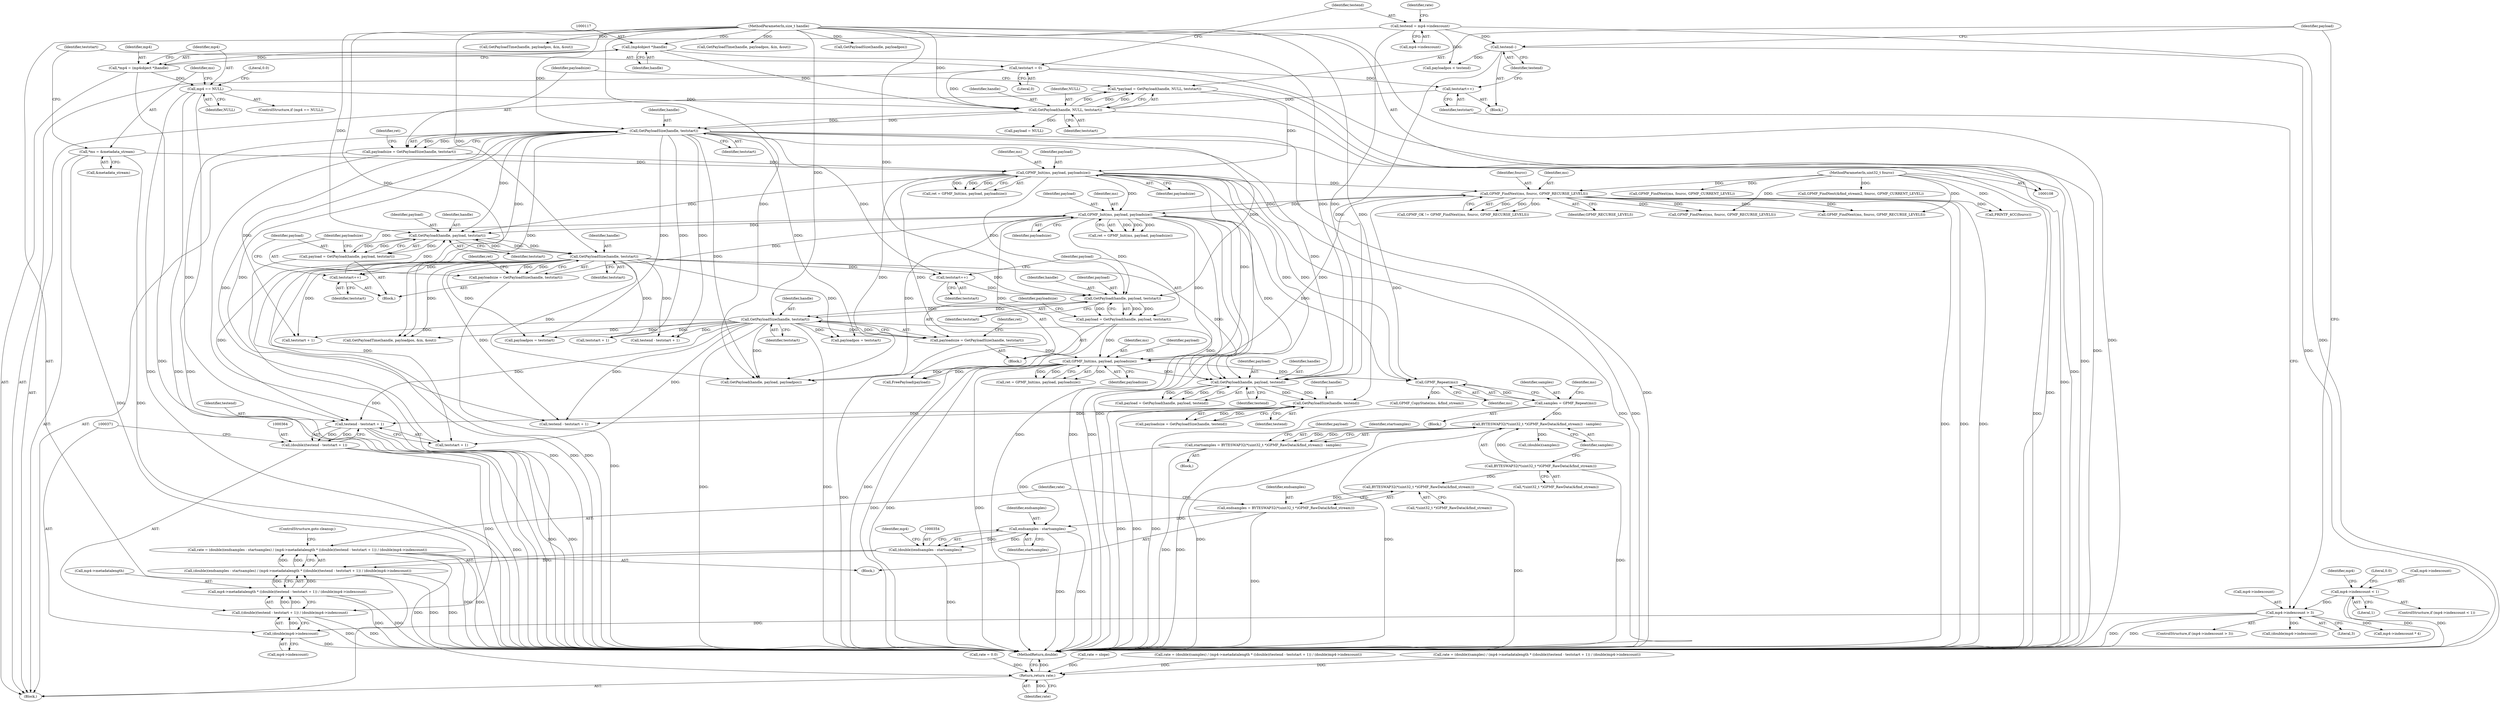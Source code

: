 digraph "1_gpmf-parser_341f12cd5b97ab419e53853ca00176457c9f1681_1@integer" {
"1000350" [label="(Call,rate = (double)(endsamples - startsamples) / (mp4->metadatalength * ((double)(testend - teststart + 1)) / (double)mp4->indexcount))"];
"1000352" [label="(Call,(double)(endsamples - startsamples) / (mp4->metadatalength * ((double)(testend - teststart + 1)) / (double)mp4->indexcount))"];
"1000353" [label="(Call,(double)(endsamples - startsamples))"];
"1000355" [label="(Call,endsamples - startsamples)"];
"1000341" [label="(Call,endsamples = BYTESWAP32(*(uint32_t *)GPMF_RawData(&find_stream)))"];
"1000343" [label="(Call,BYTESWAP32(*(uint32_t *)GPMF_RawData(&find_stream)))"];
"1000290" [label="(Call,BYTESWAP32(*(uint32_t *)GPMF_RawData(&find_stream)))"];
"1000287" [label="(Call,startsamples = BYTESWAP32(*(uint32_t *)GPMF_RawData(&find_stream)) - samples)"];
"1000289" [label="(Call,BYTESWAP32(*(uint32_t *)GPMF_RawData(&find_stream)) - samples)"];
"1000264" [label="(Call,samples = GPMF_Repeat(ms))"];
"1000266" [label="(Call,GPMF_Repeat(ms))"];
"1000254" [label="(Call,GPMF_Init(ms, payload, payloadsize))"];
"1000180" [label="(Call,GPMF_Init(ms, payload, payloadsize))"];
"1000127" [label="(Call,*ms = &metadata_stream)"];
"1000165" [label="(Call,*payload = GetPayload(handle, NULL, teststart))"];
"1000167" [label="(Call,GetPayload(handle, NULL, teststart))"];
"1000116" [label="(Call,(mp4object *)handle)"];
"1000109" [label="(MethodParameterIn,size_t handle)"];
"1000120" [label="(Call,mp4 == NULL)"];
"1000114" [label="(Call,*mp4 = (mp4object *)handle)"];
"1000132" [label="(Call,teststart = 0)"];
"1000160" [label="(Call,teststart++)"];
"1000172" [label="(Call,payloadsize = GetPayloadSize(handle, teststart))"];
"1000174" [label="(Call,GetPayloadSize(handle, teststart))"];
"1000209" [label="(Call,GPMF_FindNext(ms, fourcc, GPMF_RECURSE_LEVELS))"];
"1000232" [label="(Call,GPMF_Init(ms, payload, payloadsize))"];
"1000219" [label="(Call,payload = GetPayload(handle, payload, teststart))"];
"1000221" [label="(Call,GetPayload(handle, payload, teststart))"];
"1000227" [label="(Call,GetPayloadSize(handle, teststart))"];
"1000217" [label="(Call,teststart++)"];
"1000225" [label="(Call,payloadsize = GetPayloadSize(handle, teststart))"];
"1000110" [label="(MethodParameterIn,uint32_t fourcc)"];
"1000241" [label="(Call,payload = GetPayload(handle, payload, teststart))"];
"1000243" [label="(Call,GetPayload(handle, payload, teststart))"];
"1000239" [label="(Call,teststart++)"];
"1000247" [label="(Call,payloadsize = GetPayloadSize(handle, teststart))"];
"1000249" [label="(Call,GetPayloadSize(handle, teststart))"];
"1000358" [label="(Call,mp4->metadatalength * ((double)(testend - teststart + 1)) / (double)mp4->indexcount)"];
"1000362" [label="(Call,((double)(testend - teststart + 1)) / (double)mp4->indexcount)"];
"1000363" [label="(Call,(double)(testend - teststart + 1))"];
"1000365" [label="(Call,testend - teststart + 1)"];
"1000306" [label="(Call,GetPayloadSize(handle, testend))"];
"1000300" [label="(Call,GetPayload(handle, payload, testend))"];
"1000162" [label="(Call,testend--)"];
"1000136" [label="(Call,testend = mp4->indexcount)"];
"1000370" [label="(Call,(double)mp4->indexcount)"];
"1000154" [label="(Call,mp4->indexcount > 3)"];
"1000146" [label="(Call,mp4->indexcount < 1)"];
"1000701" [label="(Return,return rate;)"];
"1000120" [label="(Call,mp4 == NULL)"];
"1000351" [label="(Identifier,rate)"];
"1000227" [label="(Call,GetPayloadSize(handle, teststart))"];
"1000307" [label="(Identifier,handle)"];
"1000365" [label="(Call,testend - teststart + 1)"];
"1000160" [label="(Call,teststart++)"];
"1000162" [label="(Call,testend--)"];
"1000287" [label="(Call,startsamples = BYTESWAP32(*(uint32_t *)GPMF_RawData(&find_stream)) - samples)"];
"1000129" [label="(Call,&metadata_stream)"];
"1000156" [label="(Identifier,mp4)"];
"1000165" [label="(Call,*payload = GetPayload(handle, NULL, teststart))"];
"1000518" [label="(Call,GPMF_FindNext(ms, fourcc, GPMF_CURRENT_LEVEL))"];
"1000353" [label="(Call,(double)(endsamples - startsamples))"];
"1000233" [label="(Identifier,ms)"];
"1000152" [label="(Literal,0.0)"];
"1000254" [label="(Call,GPMF_Init(ms, payload, payloadsize))"];
"1000302" [label="(Identifier,payload)"];
"1000532" [label="(Call,GetPayloadTime(handle, payloadpos, &in, &out))"];
"1000355" [label="(Call,endsamples - startsamples)"];
"1000269" [label="(Call,GPMF_CopyState(ms, &find_stream))"];
"1000300" [label="(Call,GetPayload(handle, payload, testend))"];
"1000243" [label="(Call,GetPayload(handle, payload, teststart))"];
"1000212" [label="(Identifier,GPMF_RECURSE_LEVELS)"];
"1000210" [label="(Identifier,ms)"];
"1000223" [label="(Identifier,payload)"];
"1000218" [label="(Identifier,teststart)"];
"1000356" [label="(Identifier,endsamples)"];
"1000431" [label="(Call,mp4->indexcount * 4)"];
"1000159" [label="(Block,)"];
"1000242" [label="(Identifier,payload)"];
"1000262" [label="(Block,)"];
"1000255" [label="(Identifier,ms)"];
"1000297" [label="(Identifier,samples)"];
"1000454" [label="(Call,payloadpos < testend)"];
"1000221" [label="(Call,GetPayload(handle, payload, teststart))"];
"1000341" [label="(Call,endsamples = BYTESWAP32(*(uint32_t *)GPMF_RawData(&find_stream)))"];
"1000267" [label="(Identifier,ms)"];
"1000183" [label="(Identifier,payloadsize)"];
"1000301" [label="(Identifier,handle)"];
"1000352" [label="(Call,(double)(endsamples - startsamples) / (mp4->metadatalength * ((double)(testend - teststart + 1)) / (double)mp4->indexcount))"];
"1000138" [label="(Call,mp4->indexcount)"];
"1000225" [label="(Call,payloadsize = GetPayloadSize(handle, teststart))"];
"1000471" [label="(Call,GetPayloadSize(handle, payloadpos))"];
"1000154" [label="(Call,mp4->indexcount > 3)"];
"1000172" [label="(Call,payloadsize = GetPayloadSize(handle, teststart))"];
"1000244" [label="(Identifier,handle)"];
"1000251" [label="(Identifier,teststart)"];
"1000168" [label="(Identifier,handle)"];
"1000181" [label="(Identifier,ms)"];
"1000217" [label="(Call,teststart++)"];
"1000174" [label="(Call,GetPayloadSize(handle, teststart))"];
"1000248" [label="(Identifier,payloadsize)"];
"1000137" [label="(Identifier,testend)"];
"1000234" [label="(Identifier,payload)"];
"1000288" [label="(Identifier,startsamples)"];
"1000124" [label="(Literal,0.0)"];
"1000372" [label="(Call,mp4->indexcount)"];
"1000176" [label="(Identifier,teststart)"];
"1000362" [label="(Call,((double)(testend - teststart + 1)) / (double)mp4->indexcount)"];
"1000147" [label="(Call,mp4->indexcount)"];
"1000146" [label="(Call,mp4->indexcount < 1)"];
"1000375" [label="(ControlStructure,goto cleanup;)"];
"1000213" [label="(Block,)"];
"1000323" [label="(Call,GPMF_FindNext(ms, fourcc, GPMF_RECURSE_LEVELS))"];
"1000306" [label="(Call,GetPayloadSize(handle, testend))"];
"1000122" [label="(Identifier,NULL)"];
"1000666" [label="(Call,rate = (double)(samples) / (mp4->metadatalength * ((double)(testend - teststart + 1)) / (double)mp4->indexcount))"];
"1000224" [label="(Identifier,teststart)"];
"1000696" [label="(Call,FreePayload(payload))"];
"1000127" [label="(Call,*ms = &metadata_stream)"];
"1000241" [label="(Call,payload = GetPayload(handle, payload, teststart))"];
"1000175" [label="(Identifier,handle)"];
"1000178" [label="(Call,ret = GPMF_Init(ms, payload, payloadsize))"];
"1000342" [label="(Identifier,endsamples)"];
"1000304" [label="(Call,payloadsize = GetPayloadSize(handle, testend))"];
"1000266" [label="(Call,GPMF_Repeat(ms))"];
"1000270" [label="(Identifier,ms)"];
"1000228" [label="(Identifier,handle)"];
"1000170" [label="(Identifier,teststart)"];
"1000161" [label="(Identifier,teststart)"];
"1000367" [label="(Call,teststart + 1)"];
"1000360" [label="(Identifier,mp4)"];
"1000115" [label="(Identifier,mp4)"];
"1000143" [label="(Identifier,rate)"];
"1000286" [label="(Block,)"];
"1000166" [label="(Identifier,payload)"];
"1000359" [label="(Call,mp4->metadatalength)"];
"1000128" [label="(Identifier,ms)"];
"1000173" [label="(Identifier,payloadsize)"];
"1000222" [label="(Identifier,handle)"];
"1000299" [label="(Identifier,payload)"];
"1000376" [label="(Call,rate = (double)(samples) / (mp4->metadatalength * ((double)(testend - teststart + 1)) / (double)mp4->indexcount))"];
"1000357" [label="(Identifier,startsamples)"];
"1000134" [label="(Literal,0)"];
"1000169" [label="(Identifier,NULL)"];
"1000240" [label="(Identifier,teststart)"];
"1000235" [label="(Identifier,payloadsize)"];
"1000290" [label="(Call,BYTESWAP32(*(uint32_t *)GPMF_RawData(&find_stream)))"];
"1000488" [label="(Call,GPMF_FindNext(ms, fourcc, GPMF_RECURSE_LEVELS))"];
"1000150" [label="(Literal,1)"];
"1000109" [label="(MethodParameterIn,size_t handle)"];
"1000389" [label="(Call,testend - teststart + 1)"];
"1000265" [label="(Identifier,samples)"];
"1000252" [label="(Call,ret = GPMF_Init(ms, payload, payloadsize))"];
"1000289" [label="(Call,BYTESWAP32(*(uint32_t *)GPMF_RawData(&find_stream)) - samples)"];
"1000153" [label="(ControlStructure,if (mp4->indexcount > 3))"];
"1000303" [label="(Identifier,testend)"];
"1000394" [label="(Call,(double)mp4->indexcount)"];
"1000219" [label="(Call,payload = GetPayload(handle, payload, teststart))"];
"1000451" [label="(Call,payloadpos = teststart)"];
"1000370" [label="(Call,(double)mp4->indexcount)"];
"1000698" [label="(Call,payload = NULL)"];
"1000229" [label="(Identifier,teststart)"];
"1000340" [label="(Block,)"];
"1000231" [label="(Identifier,ret)"];
"1000112" [label="(Block,)"];
"1000182" [label="(Identifier,payload)"];
"1000257" [label="(Identifier,payloadsize)"];
"1000343" [label="(Call,BYTESWAP32(*(uint32_t *)GPMF_RawData(&find_stream)))"];
"1000245" [label="(Identifier,payload)"];
"1000391" [label="(Call,teststart + 1)"];
"1000249" [label="(Call,GetPayloadSize(handle, teststart))"];
"1000132" [label="(Call,teststart = 0)"];
"1000363" [label="(Call,(double)(testend - teststart + 1))"];
"1000179" [label="(Identifier,ret)"];
"1000702" [label="(Identifier,rate)"];
"1000298" [label="(Call,payload = GetPayload(handle, payload, testend))"];
"1000256" [label="(Identifier,payload)"];
"1000703" [label="(MethodReturn,double)"];
"1000209" [label="(Call,GPMF_FindNext(ms, fourcc, GPMF_RECURSE_LEVELS))"];
"1000226" [label="(Identifier,payloadsize)"];
"1000246" [label="(Identifier,teststart)"];
"1000145" [label="(ControlStructure,if (mp4->indexcount < 1))"];
"1000142" [label="(Call,rate = 0.0)"];
"1000207" [label="(Call,GPMF_OK != GPMF_FindNext(ms, fourcc, GPMF_RECURSE_LEVELS))"];
"1000465" [label="(Call,GetPayload(handle, payload, payloadpos))"];
"1000238" [label="(Block,)"];
"1000250" [label="(Identifier,handle)"];
"1000308" [label="(Identifier,testend)"];
"1000121" [label="(Identifier,mp4)"];
"1000591" [label="(Call,payloadpos = teststart)"];
"1000681" [label="(Call,teststart + 1)"];
"1000211" [label="(Identifier,fourcc)"];
"1000253" [label="(Identifier,ret)"];
"1000167" [label="(Call,GetPayload(handle, NULL, teststart))"];
"1000291" [label="(Call,*(uint32_t *)GPMF_RawData(&find_stream))"];
"1000602" [label="(Call,GetPayloadTime(handle, payloadpos, &in, &out))"];
"1000567" [label="(Call,GetPayloadTime(handle, payloadpos, &in, &out))"];
"1000180" [label="(Call,GPMF_Init(ms, payload, payloadsize))"];
"1000232" [label="(Call,GPMF_Init(ms, payload, payloadsize))"];
"1000118" [label="(Identifier,handle)"];
"1000119" [label="(ControlStructure,if (mp4 == NULL))"];
"1000114" [label="(Call,*mp4 = (mp4object *)handle)"];
"1000358" [label="(Call,mp4->metadatalength * ((double)(testend - teststart + 1)) / (double)mp4->indexcount)"];
"1000264" [label="(Call,samples = GPMF_Repeat(ms))"];
"1000163" [label="(Identifier,testend)"];
"1000136" [label="(Call,testend = mp4->indexcount)"];
"1000350" [label="(Call,rate = (double)(endsamples - startsamples) / (mp4->metadatalength * ((double)(testend - teststart + 1)) / (double)mp4->indexcount))"];
"1000661" [label="(Call,rate = slope)"];
"1000379" [label="(Call,(double)(samples))"];
"1000247" [label="(Call,payloadsize = GetPayloadSize(handle, teststart))"];
"1000116" [label="(Call,(mp4object *)handle)"];
"1000133" [label="(Identifier,teststart)"];
"1000158" [label="(Literal,3)"];
"1000220" [label="(Identifier,payload)"];
"1000155" [label="(Call,mp4->indexcount)"];
"1000501" [label="(Call,GPMF_FindNext(&find_stream2, fourcc, GPMF_CURRENT_LEVEL))"];
"1000701" [label="(Return,return rate;)"];
"1000344" [label="(Call,*(uint32_t *)GPMF_RawData(&find_stream))"];
"1000679" [label="(Call,testend - teststart + 1)"];
"1000230" [label="(Call,ret = GPMF_Init(ms, payload, payloadsize))"];
"1000366" [label="(Identifier,testend)"];
"1000239" [label="(Call,teststart++)"];
"1000653" [label="(Call,PRINTF_4CC(fourcc))"];
"1000110" [label="(MethodParameterIn,uint32_t fourcc)"];
"1000350" -> "1000340"  [label="AST: "];
"1000350" -> "1000352"  [label="CFG: "];
"1000351" -> "1000350"  [label="AST: "];
"1000352" -> "1000350"  [label="AST: "];
"1000375" -> "1000350"  [label="CFG: "];
"1000350" -> "1000703"  [label="DDG: "];
"1000350" -> "1000703"  [label="DDG: "];
"1000352" -> "1000350"  [label="DDG: "];
"1000352" -> "1000350"  [label="DDG: "];
"1000350" -> "1000701"  [label="DDG: "];
"1000352" -> "1000358"  [label="CFG: "];
"1000353" -> "1000352"  [label="AST: "];
"1000358" -> "1000352"  [label="AST: "];
"1000352" -> "1000703"  [label="DDG: "];
"1000352" -> "1000703"  [label="DDG: "];
"1000353" -> "1000352"  [label="DDG: "];
"1000358" -> "1000352"  [label="DDG: "];
"1000358" -> "1000352"  [label="DDG: "];
"1000353" -> "1000355"  [label="CFG: "];
"1000354" -> "1000353"  [label="AST: "];
"1000355" -> "1000353"  [label="AST: "];
"1000360" -> "1000353"  [label="CFG: "];
"1000353" -> "1000703"  [label="DDG: "];
"1000355" -> "1000353"  [label="DDG: "];
"1000355" -> "1000353"  [label="DDG: "];
"1000355" -> "1000357"  [label="CFG: "];
"1000356" -> "1000355"  [label="AST: "];
"1000357" -> "1000355"  [label="AST: "];
"1000355" -> "1000703"  [label="DDG: "];
"1000355" -> "1000703"  [label="DDG: "];
"1000341" -> "1000355"  [label="DDG: "];
"1000287" -> "1000355"  [label="DDG: "];
"1000341" -> "1000340"  [label="AST: "];
"1000341" -> "1000343"  [label="CFG: "];
"1000342" -> "1000341"  [label="AST: "];
"1000343" -> "1000341"  [label="AST: "];
"1000351" -> "1000341"  [label="CFG: "];
"1000341" -> "1000703"  [label="DDG: "];
"1000343" -> "1000341"  [label="DDG: "];
"1000343" -> "1000344"  [label="CFG: "];
"1000344" -> "1000343"  [label="AST: "];
"1000343" -> "1000703"  [label="DDG: "];
"1000290" -> "1000343"  [label="DDG: "];
"1000290" -> "1000289"  [label="AST: "];
"1000290" -> "1000291"  [label="CFG: "];
"1000291" -> "1000290"  [label="AST: "];
"1000297" -> "1000290"  [label="CFG: "];
"1000290" -> "1000703"  [label="DDG: "];
"1000290" -> "1000289"  [label="DDG: "];
"1000287" -> "1000286"  [label="AST: "];
"1000287" -> "1000289"  [label="CFG: "];
"1000288" -> "1000287"  [label="AST: "];
"1000289" -> "1000287"  [label="AST: "];
"1000299" -> "1000287"  [label="CFG: "];
"1000287" -> "1000703"  [label="DDG: "];
"1000287" -> "1000703"  [label="DDG: "];
"1000289" -> "1000287"  [label="DDG: "];
"1000289" -> "1000287"  [label="DDG: "];
"1000289" -> "1000297"  [label="CFG: "];
"1000297" -> "1000289"  [label="AST: "];
"1000289" -> "1000703"  [label="DDG: "];
"1000289" -> "1000703"  [label="DDG: "];
"1000264" -> "1000289"  [label="DDG: "];
"1000289" -> "1000379"  [label="DDG: "];
"1000264" -> "1000262"  [label="AST: "];
"1000264" -> "1000266"  [label="CFG: "];
"1000265" -> "1000264"  [label="AST: "];
"1000266" -> "1000264"  [label="AST: "];
"1000270" -> "1000264"  [label="CFG: "];
"1000264" -> "1000703"  [label="DDG: "];
"1000266" -> "1000264"  [label="DDG: "];
"1000266" -> "1000267"  [label="CFG: "];
"1000267" -> "1000266"  [label="AST: "];
"1000254" -> "1000266"  [label="DDG: "];
"1000180" -> "1000266"  [label="DDG: "];
"1000209" -> "1000266"  [label="DDG: "];
"1000232" -> "1000266"  [label="DDG: "];
"1000266" -> "1000269"  [label="DDG: "];
"1000254" -> "1000252"  [label="AST: "];
"1000254" -> "1000257"  [label="CFG: "];
"1000255" -> "1000254"  [label="AST: "];
"1000256" -> "1000254"  [label="AST: "];
"1000257" -> "1000254"  [label="AST: "];
"1000252" -> "1000254"  [label="CFG: "];
"1000254" -> "1000703"  [label="DDG: "];
"1000254" -> "1000703"  [label="DDG: "];
"1000254" -> "1000703"  [label="DDG: "];
"1000254" -> "1000252"  [label="DDG: "];
"1000254" -> "1000252"  [label="DDG: "];
"1000254" -> "1000252"  [label="DDG: "];
"1000180" -> "1000254"  [label="DDG: "];
"1000209" -> "1000254"  [label="DDG: "];
"1000232" -> "1000254"  [label="DDG: "];
"1000241" -> "1000254"  [label="DDG: "];
"1000247" -> "1000254"  [label="DDG: "];
"1000254" -> "1000300"  [label="DDG: "];
"1000254" -> "1000465"  [label="DDG: "];
"1000254" -> "1000696"  [label="DDG: "];
"1000180" -> "1000178"  [label="AST: "];
"1000180" -> "1000183"  [label="CFG: "];
"1000181" -> "1000180"  [label="AST: "];
"1000182" -> "1000180"  [label="AST: "];
"1000183" -> "1000180"  [label="AST: "];
"1000178" -> "1000180"  [label="CFG: "];
"1000180" -> "1000703"  [label="DDG: "];
"1000180" -> "1000703"  [label="DDG: "];
"1000180" -> "1000703"  [label="DDG: "];
"1000180" -> "1000178"  [label="DDG: "];
"1000180" -> "1000178"  [label="DDG: "];
"1000180" -> "1000178"  [label="DDG: "];
"1000127" -> "1000180"  [label="DDG: "];
"1000165" -> "1000180"  [label="DDG: "];
"1000172" -> "1000180"  [label="DDG: "];
"1000180" -> "1000209"  [label="DDG: "];
"1000180" -> "1000221"  [label="DDG: "];
"1000180" -> "1000232"  [label="DDG: "];
"1000180" -> "1000243"  [label="DDG: "];
"1000180" -> "1000300"  [label="DDG: "];
"1000180" -> "1000465"  [label="DDG: "];
"1000180" -> "1000696"  [label="DDG: "];
"1000127" -> "1000112"  [label="AST: "];
"1000127" -> "1000129"  [label="CFG: "];
"1000128" -> "1000127"  [label="AST: "];
"1000129" -> "1000127"  [label="AST: "];
"1000133" -> "1000127"  [label="CFG: "];
"1000127" -> "1000703"  [label="DDG: "];
"1000127" -> "1000703"  [label="DDG: "];
"1000165" -> "1000112"  [label="AST: "];
"1000165" -> "1000167"  [label="CFG: "];
"1000166" -> "1000165"  [label="AST: "];
"1000167" -> "1000165"  [label="AST: "];
"1000173" -> "1000165"  [label="CFG: "];
"1000165" -> "1000703"  [label="DDG: "];
"1000167" -> "1000165"  [label="DDG: "];
"1000167" -> "1000165"  [label="DDG: "];
"1000167" -> "1000165"  [label="DDG: "];
"1000167" -> "1000170"  [label="CFG: "];
"1000168" -> "1000167"  [label="AST: "];
"1000169" -> "1000167"  [label="AST: "];
"1000170" -> "1000167"  [label="AST: "];
"1000167" -> "1000703"  [label="DDG: "];
"1000116" -> "1000167"  [label="DDG: "];
"1000109" -> "1000167"  [label="DDG: "];
"1000120" -> "1000167"  [label="DDG: "];
"1000132" -> "1000167"  [label="DDG: "];
"1000160" -> "1000167"  [label="DDG: "];
"1000167" -> "1000174"  [label="DDG: "];
"1000167" -> "1000174"  [label="DDG: "];
"1000167" -> "1000698"  [label="DDG: "];
"1000116" -> "1000114"  [label="AST: "];
"1000116" -> "1000118"  [label="CFG: "];
"1000117" -> "1000116"  [label="AST: "];
"1000118" -> "1000116"  [label="AST: "];
"1000114" -> "1000116"  [label="CFG: "];
"1000116" -> "1000703"  [label="DDG: "];
"1000116" -> "1000114"  [label="DDG: "];
"1000109" -> "1000116"  [label="DDG: "];
"1000109" -> "1000108"  [label="AST: "];
"1000109" -> "1000703"  [label="DDG: "];
"1000109" -> "1000174"  [label="DDG: "];
"1000109" -> "1000221"  [label="DDG: "];
"1000109" -> "1000227"  [label="DDG: "];
"1000109" -> "1000243"  [label="DDG: "];
"1000109" -> "1000249"  [label="DDG: "];
"1000109" -> "1000300"  [label="DDG: "];
"1000109" -> "1000306"  [label="DDG: "];
"1000109" -> "1000465"  [label="DDG: "];
"1000109" -> "1000471"  [label="DDG: "];
"1000109" -> "1000532"  [label="DDG: "];
"1000109" -> "1000567"  [label="DDG: "];
"1000109" -> "1000602"  [label="DDG: "];
"1000120" -> "1000119"  [label="AST: "];
"1000120" -> "1000122"  [label="CFG: "];
"1000121" -> "1000120"  [label="AST: "];
"1000122" -> "1000120"  [label="AST: "];
"1000124" -> "1000120"  [label="CFG: "];
"1000128" -> "1000120"  [label="CFG: "];
"1000120" -> "1000703"  [label="DDG: "];
"1000120" -> "1000703"  [label="DDG: "];
"1000120" -> "1000703"  [label="DDG: "];
"1000114" -> "1000120"  [label="DDG: "];
"1000114" -> "1000112"  [label="AST: "];
"1000115" -> "1000114"  [label="AST: "];
"1000121" -> "1000114"  [label="CFG: "];
"1000114" -> "1000703"  [label="DDG: "];
"1000132" -> "1000112"  [label="AST: "];
"1000132" -> "1000134"  [label="CFG: "];
"1000133" -> "1000132"  [label="AST: "];
"1000134" -> "1000132"  [label="AST: "];
"1000137" -> "1000132"  [label="CFG: "];
"1000132" -> "1000703"  [label="DDG: "];
"1000132" -> "1000160"  [label="DDG: "];
"1000160" -> "1000159"  [label="AST: "];
"1000160" -> "1000161"  [label="CFG: "];
"1000161" -> "1000160"  [label="AST: "];
"1000163" -> "1000160"  [label="CFG: "];
"1000172" -> "1000112"  [label="AST: "];
"1000172" -> "1000174"  [label="CFG: "];
"1000173" -> "1000172"  [label="AST: "];
"1000174" -> "1000172"  [label="AST: "];
"1000179" -> "1000172"  [label="CFG: "];
"1000172" -> "1000703"  [label="DDG: "];
"1000174" -> "1000172"  [label="DDG: "];
"1000174" -> "1000172"  [label="DDG: "];
"1000174" -> "1000176"  [label="CFG: "];
"1000175" -> "1000174"  [label="AST: "];
"1000176" -> "1000174"  [label="AST: "];
"1000174" -> "1000703"  [label="DDG: "];
"1000174" -> "1000703"  [label="DDG: "];
"1000174" -> "1000217"  [label="DDG: "];
"1000174" -> "1000221"  [label="DDG: "];
"1000174" -> "1000239"  [label="DDG: "];
"1000174" -> "1000243"  [label="DDG: "];
"1000174" -> "1000300"  [label="DDG: "];
"1000174" -> "1000365"  [label="DDG: "];
"1000174" -> "1000367"  [label="DDG: "];
"1000174" -> "1000389"  [label="DDG: "];
"1000174" -> "1000391"  [label="DDG: "];
"1000174" -> "1000451"  [label="DDG: "];
"1000174" -> "1000465"  [label="DDG: "];
"1000174" -> "1000591"  [label="DDG: "];
"1000174" -> "1000602"  [label="DDG: "];
"1000174" -> "1000679"  [label="DDG: "];
"1000174" -> "1000681"  [label="DDG: "];
"1000209" -> "1000207"  [label="AST: "];
"1000209" -> "1000212"  [label="CFG: "];
"1000210" -> "1000209"  [label="AST: "];
"1000211" -> "1000209"  [label="AST: "];
"1000212" -> "1000209"  [label="AST: "];
"1000207" -> "1000209"  [label="CFG: "];
"1000209" -> "1000703"  [label="DDG: "];
"1000209" -> "1000703"  [label="DDG: "];
"1000209" -> "1000703"  [label="DDG: "];
"1000209" -> "1000207"  [label="DDG: "];
"1000209" -> "1000207"  [label="DDG: "];
"1000209" -> "1000207"  [label="DDG: "];
"1000232" -> "1000209"  [label="DDG: "];
"1000110" -> "1000209"  [label="DDG: "];
"1000209" -> "1000232"  [label="DDG: "];
"1000209" -> "1000323"  [label="DDG: "];
"1000209" -> "1000323"  [label="DDG: "];
"1000209" -> "1000488"  [label="DDG: "];
"1000209" -> "1000488"  [label="DDG: "];
"1000209" -> "1000653"  [label="DDG: "];
"1000232" -> "1000230"  [label="AST: "];
"1000232" -> "1000235"  [label="CFG: "];
"1000233" -> "1000232"  [label="AST: "];
"1000234" -> "1000232"  [label="AST: "];
"1000235" -> "1000232"  [label="AST: "];
"1000230" -> "1000232"  [label="CFG: "];
"1000232" -> "1000703"  [label="DDG: "];
"1000232" -> "1000703"  [label="DDG: "];
"1000232" -> "1000703"  [label="DDG: "];
"1000232" -> "1000221"  [label="DDG: "];
"1000232" -> "1000230"  [label="DDG: "];
"1000232" -> "1000230"  [label="DDG: "];
"1000232" -> "1000230"  [label="DDG: "];
"1000219" -> "1000232"  [label="DDG: "];
"1000225" -> "1000232"  [label="DDG: "];
"1000232" -> "1000243"  [label="DDG: "];
"1000232" -> "1000300"  [label="DDG: "];
"1000232" -> "1000465"  [label="DDG: "];
"1000232" -> "1000696"  [label="DDG: "];
"1000219" -> "1000213"  [label="AST: "];
"1000219" -> "1000221"  [label="CFG: "];
"1000220" -> "1000219"  [label="AST: "];
"1000221" -> "1000219"  [label="AST: "];
"1000226" -> "1000219"  [label="CFG: "];
"1000219" -> "1000703"  [label="DDG: "];
"1000221" -> "1000219"  [label="DDG: "];
"1000221" -> "1000219"  [label="DDG: "];
"1000221" -> "1000219"  [label="DDG: "];
"1000221" -> "1000224"  [label="CFG: "];
"1000222" -> "1000221"  [label="AST: "];
"1000223" -> "1000221"  [label="AST: "];
"1000224" -> "1000221"  [label="AST: "];
"1000227" -> "1000221"  [label="DDG: "];
"1000217" -> "1000221"  [label="DDG: "];
"1000221" -> "1000227"  [label="DDG: "];
"1000221" -> "1000227"  [label="DDG: "];
"1000227" -> "1000225"  [label="AST: "];
"1000227" -> "1000229"  [label="CFG: "];
"1000228" -> "1000227"  [label="AST: "];
"1000229" -> "1000227"  [label="AST: "];
"1000225" -> "1000227"  [label="CFG: "];
"1000227" -> "1000703"  [label="DDG: "];
"1000227" -> "1000703"  [label="DDG: "];
"1000227" -> "1000217"  [label="DDG: "];
"1000227" -> "1000225"  [label="DDG: "];
"1000227" -> "1000225"  [label="DDG: "];
"1000227" -> "1000239"  [label="DDG: "];
"1000227" -> "1000243"  [label="DDG: "];
"1000227" -> "1000300"  [label="DDG: "];
"1000227" -> "1000365"  [label="DDG: "];
"1000227" -> "1000367"  [label="DDG: "];
"1000227" -> "1000389"  [label="DDG: "];
"1000227" -> "1000391"  [label="DDG: "];
"1000227" -> "1000451"  [label="DDG: "];
"1000227" -> "1000465"  [label="DDG: "];
"1000227" -> "1000591"  [label="DDG: "];
"1000227" -> "1000602"  [label="DDG: "];
"1000227" -> "1000679"  [label="DDG: "];
"1000227" -> "1000681"  [label="DDG: "];
"1000217" -> "1000213"  [label="AST: "];
"1000217" -> "1000218"  [label="CFG: "];
"1000218" -> "1000217"  [label="AST: "];
"1000220" -> "1000217"  [label="CFG: "];
"1000225" -> "1000213"  [label="AST: "];
"1000226" -> "1000225"  [label="AST: "];
"1000231" -> "1000225"  [label="CFG: "];
"1000225" -> "1000703"  [label="DDG: "];
"1000110" -> "1000108"  [label="AST: "];
"1000110" -> "1000703"  [label="DDG: "];
"1000110" -> "1000323"  [label="DDG: "];
"1000110" -> "1000488"  [label="DDG: "];
"1000110" -> "1000501"  [label="DDG: "];
"1000110" -> "1000518"  [label="DDG: "];
"1000110" -> "1000653"  [label="DDG: "];
"1000241" -> "1000238"  [label="AST: "];
"1000241" -> "1000243"  [label="CFG: "];
"1000242" -> "1000241"  [label="AST: "];
"1000243" -> "1000241"  [label="AST: "];
"1000248" -> "1000241"  [label="CFG: "];
"1000241" -> "1000703"  [label="DDG: "];
"1000243" -> "1000241"  [label="DDG: "];
"1000243" -> "1000241"  [label="DDG: "];
"1000243" -> "1000241"  [label="DDG: "];
"1000243" -> "1000246"  [label="CFG: "];
"1000244" -> "1000243"  [label="AST: "];
"1000245" -> "1000243"  [label="AST: "];
"1000246" -> "1000243"  [label="AST: "];
"1000239" -> "1000243"  [label="DDG: "];
"1000243" -> "1000249"  [label="DDG: "];
"1000243" -> "1000249"  [label="DDG: "];
"1000239" -> "1000238"  [label="AST: "];
"1000239" -> "1000240"  [label="CFG: "];
"1000240" -> "1000239"  [label="AST: "];
"1000242" -> "1000239"  [label="CFG: "];
"1000247" -> "1000238"  [label="AST: "];
"1000247" -> "1000249"  [label="CFG: "];
"1000248" -> "1000247"  [label="AST: "];
"1000249" -> "1000247"  [label="AST: "];
"1000253" -> "1000247"  [label="CFG: "];
"1000247" -> "1000703"  [label="DDG: "];
"1000249" -> "1000247"  [label="DDG: "];
"1000249" -> "1000247"  [label="DDG: "];
"1000249" -> "1000251"  [label="CFG: "];
"1000250" -> "1000249"  [label="AST: "];
"1000251" -> "1000249"  [label="AST: "];
"1000249" -> "1000703"  [label="DDG: "];
"1000249" -> "1000703"  [label="DDG: "];
"1000249" -> "1000300"  [label="DDG: "];
"1000249" -> "1000365"  [label="DDG: "];
"1000249" -> "1000367"  [label="DDG: "];
"1000249" -> "1000389"  [label="DDG: "];
"1000249" -> "1000391"  [label="DDG: "];
"1000249" -> "1000451"  [label="DDG: "];
"1000249" -> "1000465"  [label="DDG: "];
"1000249" -> "1000591"  [label="DDG: "];
"1000249" -> "1000602"  [label="DDG: "];
"1000249" -> "1000679"  [label="DDG: "];
"1000249" -> "1000681"  [label="DDG: "];
"1000358" -> "1000362"  [label="CFG: "];
"1000359" -> "1000358"  [label="AST: "];
"1000362" -> "1000358"  [label="AST: "];
"1000358" -> "1000703"  [label="DDG: "];
"1000358" -> "1000703"  [label="DDG: "];
"1000362" -> "1000358"  [label="DDG: "];
"1000362" -> "1000358"  [label="DDG: "];
"1000362" -> "1000370"  [label="CFG: "];
"1000363" -> "1000362"  [label="AST: "];
"1000370" -> "1000362"  [label="AST: "];
"1000362" -> "1000703"  [label="DDG: "];
"1000362" -> "1000703"  [label="DDG: "];
"1000363" -> "1000362"  [label="DDG: "];
"1000370" -> "1000362"  [label="DDG: "];
"1000363" -> "1000365"  [label="CFG: "];
"1000364" -> "1000363"  [label="AST: "];
"1000365" -> "1000363"  [label="AST: "];
"1000371" -> "1000363"  [label="CFG: "];
"1000363" -> "1000703"  [label="DDG: "];
"1000365" -> "1000363"  [label="DDG: "];
"1000365" -> "1000363"  [label="DDG: "];
"1000365" -> "1000367"  [label="CFG: "];
"1000366" -> "1000365"  [label="AST: "];
"1000367" -> "1000365"  [label="AST: "];
"1000365" -> "1000703"  [label="DDG: "];
"1000365" -> "1000703"  [label="DDG: "];
"1000306" -> "1000365"  [label="DDG: "];
"1000306" -> "1000304"  [label="AST: "];
"1000306" -> "1000308"  [label="CFG: "];
"1000307" -> "1000306"  [label="AST: "];
"1000308" -> "1000306"  [label="AST: "];
"1000304" -> "1000306"  [label="CFG: "];
"1000306" -> "1000703"  [label="DDG: "];
"1000306" -> "1000703"  [label="DDG: "];
"1000306" -> "1000304"  [label="DDG: "];
"1000306" -> "1000304"  [label="DDG: "];
"1000300" -> "1000306"  [label="DDG: "];
"1000300" -> "1000306"  [label="DDG: "];
"1000306" -> "1000389"  [label="DDG: "];
"1000300" -> "1000298"  [label="AST: "];
"1000300" -> "1000303"  [label="CFG: "];
"1000301" -> "1000300"  [label="AST: "];
"1000302" -> "1000300"  [label="AST: "];
"1000303" -> "1000300"  [label="AST: "];
"1000298" -> "1000300"  [label="CFG: "];
"1000300" -> "1000298"  [label="DDG: "];
"1000300" -> "1000298"  [label="DDG: "];
"1000300" -> "1000298"  [label="DDG: "];
"1000162" -> "1000300"  [label="DDG: "];
"1000136" -> "1000300"  [label="DDG: "];
"1000162" -> "1000159"  [label="AST: "];
"1000162" -> "1000163"  [label="CFG: "];
"1000163" -> "1000162"  [label="AST: "];
"1000166" -> "1000162"  [label="CFG: "];
"1000162" -> "1000703"  [label="DDG: "];
"1000136" -> "1000162"  [label="DDG: "];
"1000162" -> "1000454"  [label="DDG: "];
"1000136" -> "1000112"  [label="AST: "];
"1000136" -> "1000138"  [label="CFG: "];
"1000137" -> "1000136"  [label="AST: "];
"1000138" -> "1000136"  [label="AST: "];
"1000143" -> "1000136"  [label="CFG: "];
"1000136" -> "1000703"  [label="DDG: "];
"1000136" -> "1000454"  [label="DDG: "];
"1000370" -> "1000372"  [label="CFG: "];
"1000371" -> "1000370"  [label="AST: "];
"1000372" -> "1000370"  [label="AST: "];
"1000370" -> "1000703"  [label="DDG: "];
"1000154" -> "1000370"  [label="DDG: "];
"1000154" -> "1000153"  [label="AST: "];
"1000154" -> "1000158"  [label="CFG: "];
"1000155" -> "1000154"  [label="AST: "];
"1000158" -> "1000154"  [label="AST: "];
"1000161" -> "1000154"  [label="CFG: "];
"1000166" -> "1000154"  [label="CFG: "];
"1000154" -> "1000703"  [label="DDG: "];
"1000154" -> "1000703"  [label="DDG: "];
"1000146" -> "1000154"  [label="DDG: "];
"1000154" -> "1000394"  [label="DDG: "];
"1000154" -> "1000431"  [label="DDG: "];
"1000146" -> "1000145"  [label="AST: "];
"1000146" -> "1000150"  [label="CFG: "];
"1000147" -> "1000146"  [label="AST: "];
"1000150" -> "1000146"  [label="AST: "];
"1000152" -> "1000146"  [label="CFG: "];
"1000156" -> "1000146"  [label="CFG: "];
"1000146" -> "1000703"  [label="DDG: "];
"1000146" -> "1000703"  [label="DDG: "];
"1000701" -> "1000112"  [label="AST: "];
"1000701" -> "1000702"  [label="CFG: "];
"1000702" -> "1000701"  [label="AST: "];
"1000703" -> "1000701"  [label="CFG: "];
"1000701" -> "1000703"  [label="DDG: "];
"1000702" -> "1000701"  [label="DDG: "];
"1000376" -> "1000701"  [label="DDG: "];
"1000661" -> "1000701"  [label="DDG: "];
"1000142" -> "1000701"  [label="DDG: "];
"1000666" -> "1000701"  [label="DDG: "];
}
